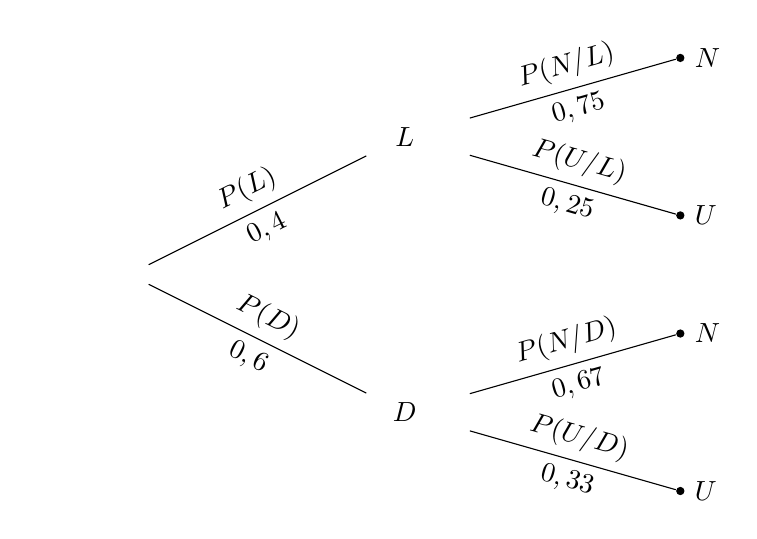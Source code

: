 % Set the overall layout of the tree
\tikzstyle{level 1}=[level distance=3.5cm, sibling distance=3.5cm]
\tikzstyle{level 2}=[level distance=3.5cm, sibling distance=2cm]

% Define styles for bags and leafs
\tikzstyle{bag} = [text width=4em, text centered]
\tikzstyle{end} = [circle, minimum width=3pt,fill, inner sep=0pt]

% The sloped option gives rotated edge labels. Personally
% I find sloped labels a bit difficult to read. Remove the sloped options
% to get horizontal labels. 
\begin{tikzpicture}[grow=right, sloped]
  %Create a start Node and childs
  \node[bag] {$  $}
  child {
    node[bag] {$D$}
        child {
                    node[end, label=right:
                        {$ U $}] {}
                    edge from parent
                    node[above] {$ P(U/D) $}
                    node[below]  {$ 0,33 $}
                }
                    child {
                                node[end, label=right:
                                    {$ N $}] {}
                                edge from parent
                                node[above] {$ P(N/D) $}
                                node[below]  {$ 0,67 $}
                            }
    edge from parent
    node[above] {$ P(D) $}
    node[below]  {$ 0,6 $}
  }
  child {
    node[bag] {$L$}
        child {
                    node[end, label=right:
                        {$ U $}] {}
                    edge from parent
                    node[above] {$ P(U/L) $}
                    node[below]  {$ 0,25 $}
                }
                    child {
                                node[end, label=right:
                                {$ N $}] {}
                                edge from parent
                                node[above] {$ P(N/L) $}
                                node[below]  {$ 0,75 $}
                            }
    edge from parent
    node[above] {$ P(L) $}
    node[below]  {$ 0,4 $}
  }
  ;
\end{tikzpicture}
